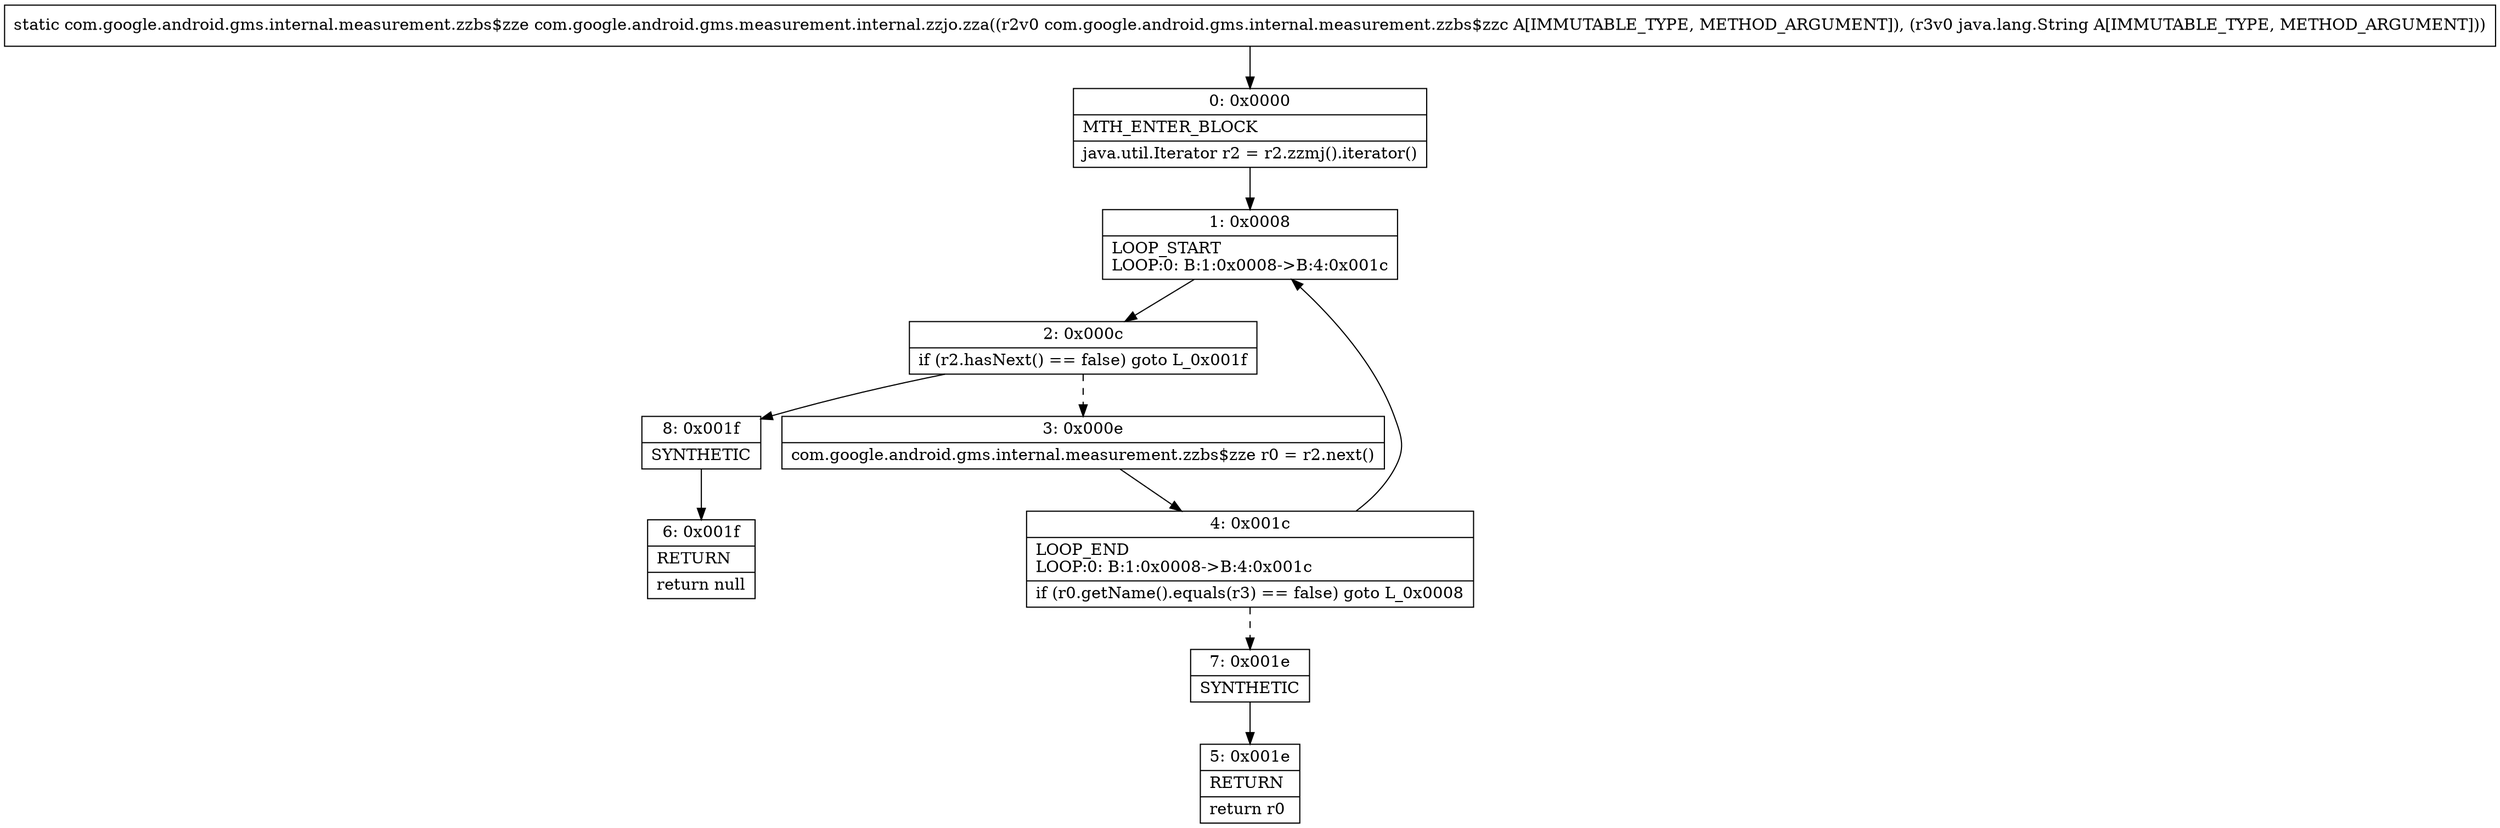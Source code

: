 digraph "CFG forcom.google.android.gms.measurement.internal.zzjo.zza(Lcom\/google\/android\/gms\/internal\/measurement\/zzbs$zzc;Ljava\/lang\/String;)Lcom\/google\/android\/gms\/internal\/measurement\/zzbs$zze;" {
Node_0 [shape=record,label="{0\:\ 0x0000|MTH_ENTER_BLOCK\l|java.util.Iterator r2 = r2.zzmj().iterator()\l}"];
Node_1 [shape=record,label="{1\:\ 0x0008|LOOP_START\lLOOP:0: B:1:0x0008\-\>B:4:0x001c\l}"];
Node_2 [shape=record,label="{2\:\ 0x000c|if (r2.hasNext() == false) goto L_0x001f\l}"];
Node_3 [shape=record,label="{3\:\ 0x000e|com.google.android.gms.internal.measurement.zzbs$zze r0 = r2.next()\l}"];
Node_4 [shape=record,label="{4\:\ 0x001c|LOOP_END\lLOOP:0: B:1:0x0008\-\>B:4:0x001c\l|if (r0.getName().equals(r3) == false) goto L_0x0008\l}"];
Node_5 [shape=record,label="{5\:\ 0x001e|RETURN\l|return r0\l}"];
Node_6 [shape=record,label="{6\:\ 0x001f|RETURN\l|return null\l}"];
Node_7 [shape=record,label="{7\:\ 0x001e|SYNTHETIC\l}"];
Node_8 [shape=record,label="{8\:\ 0x001f|SYNTHETIC\l}"];
MethodNode[shape=record,label="{static com.google.android.gms.internal.measurement.zzbs$zze com.google.android.gms.measurement.internal.zzjo.zza((r2v0 com.google.android.gms.internal.measurement.zzbs$zzc A[IMMUTABLE_TYPE, METHOD_ARGUMENT]), (r3v0 java.lang.String A[IMMUTABLE_TYPE, METHOD_ARGUMENT])) }"];
MethodNode -> Node_0;
Node_0 -> Node_1;
Node_1 -> Node_2;
Node_2 -> Node_3[style=dashed];
Node_2 -> Node_8;
Node_3 -> Node_4;
Node_4 -> Node_1;
Node_4 -> Node_7[style=dashed];
Node_7 -> Node_5;
Node_8 -> Node_6;
}

